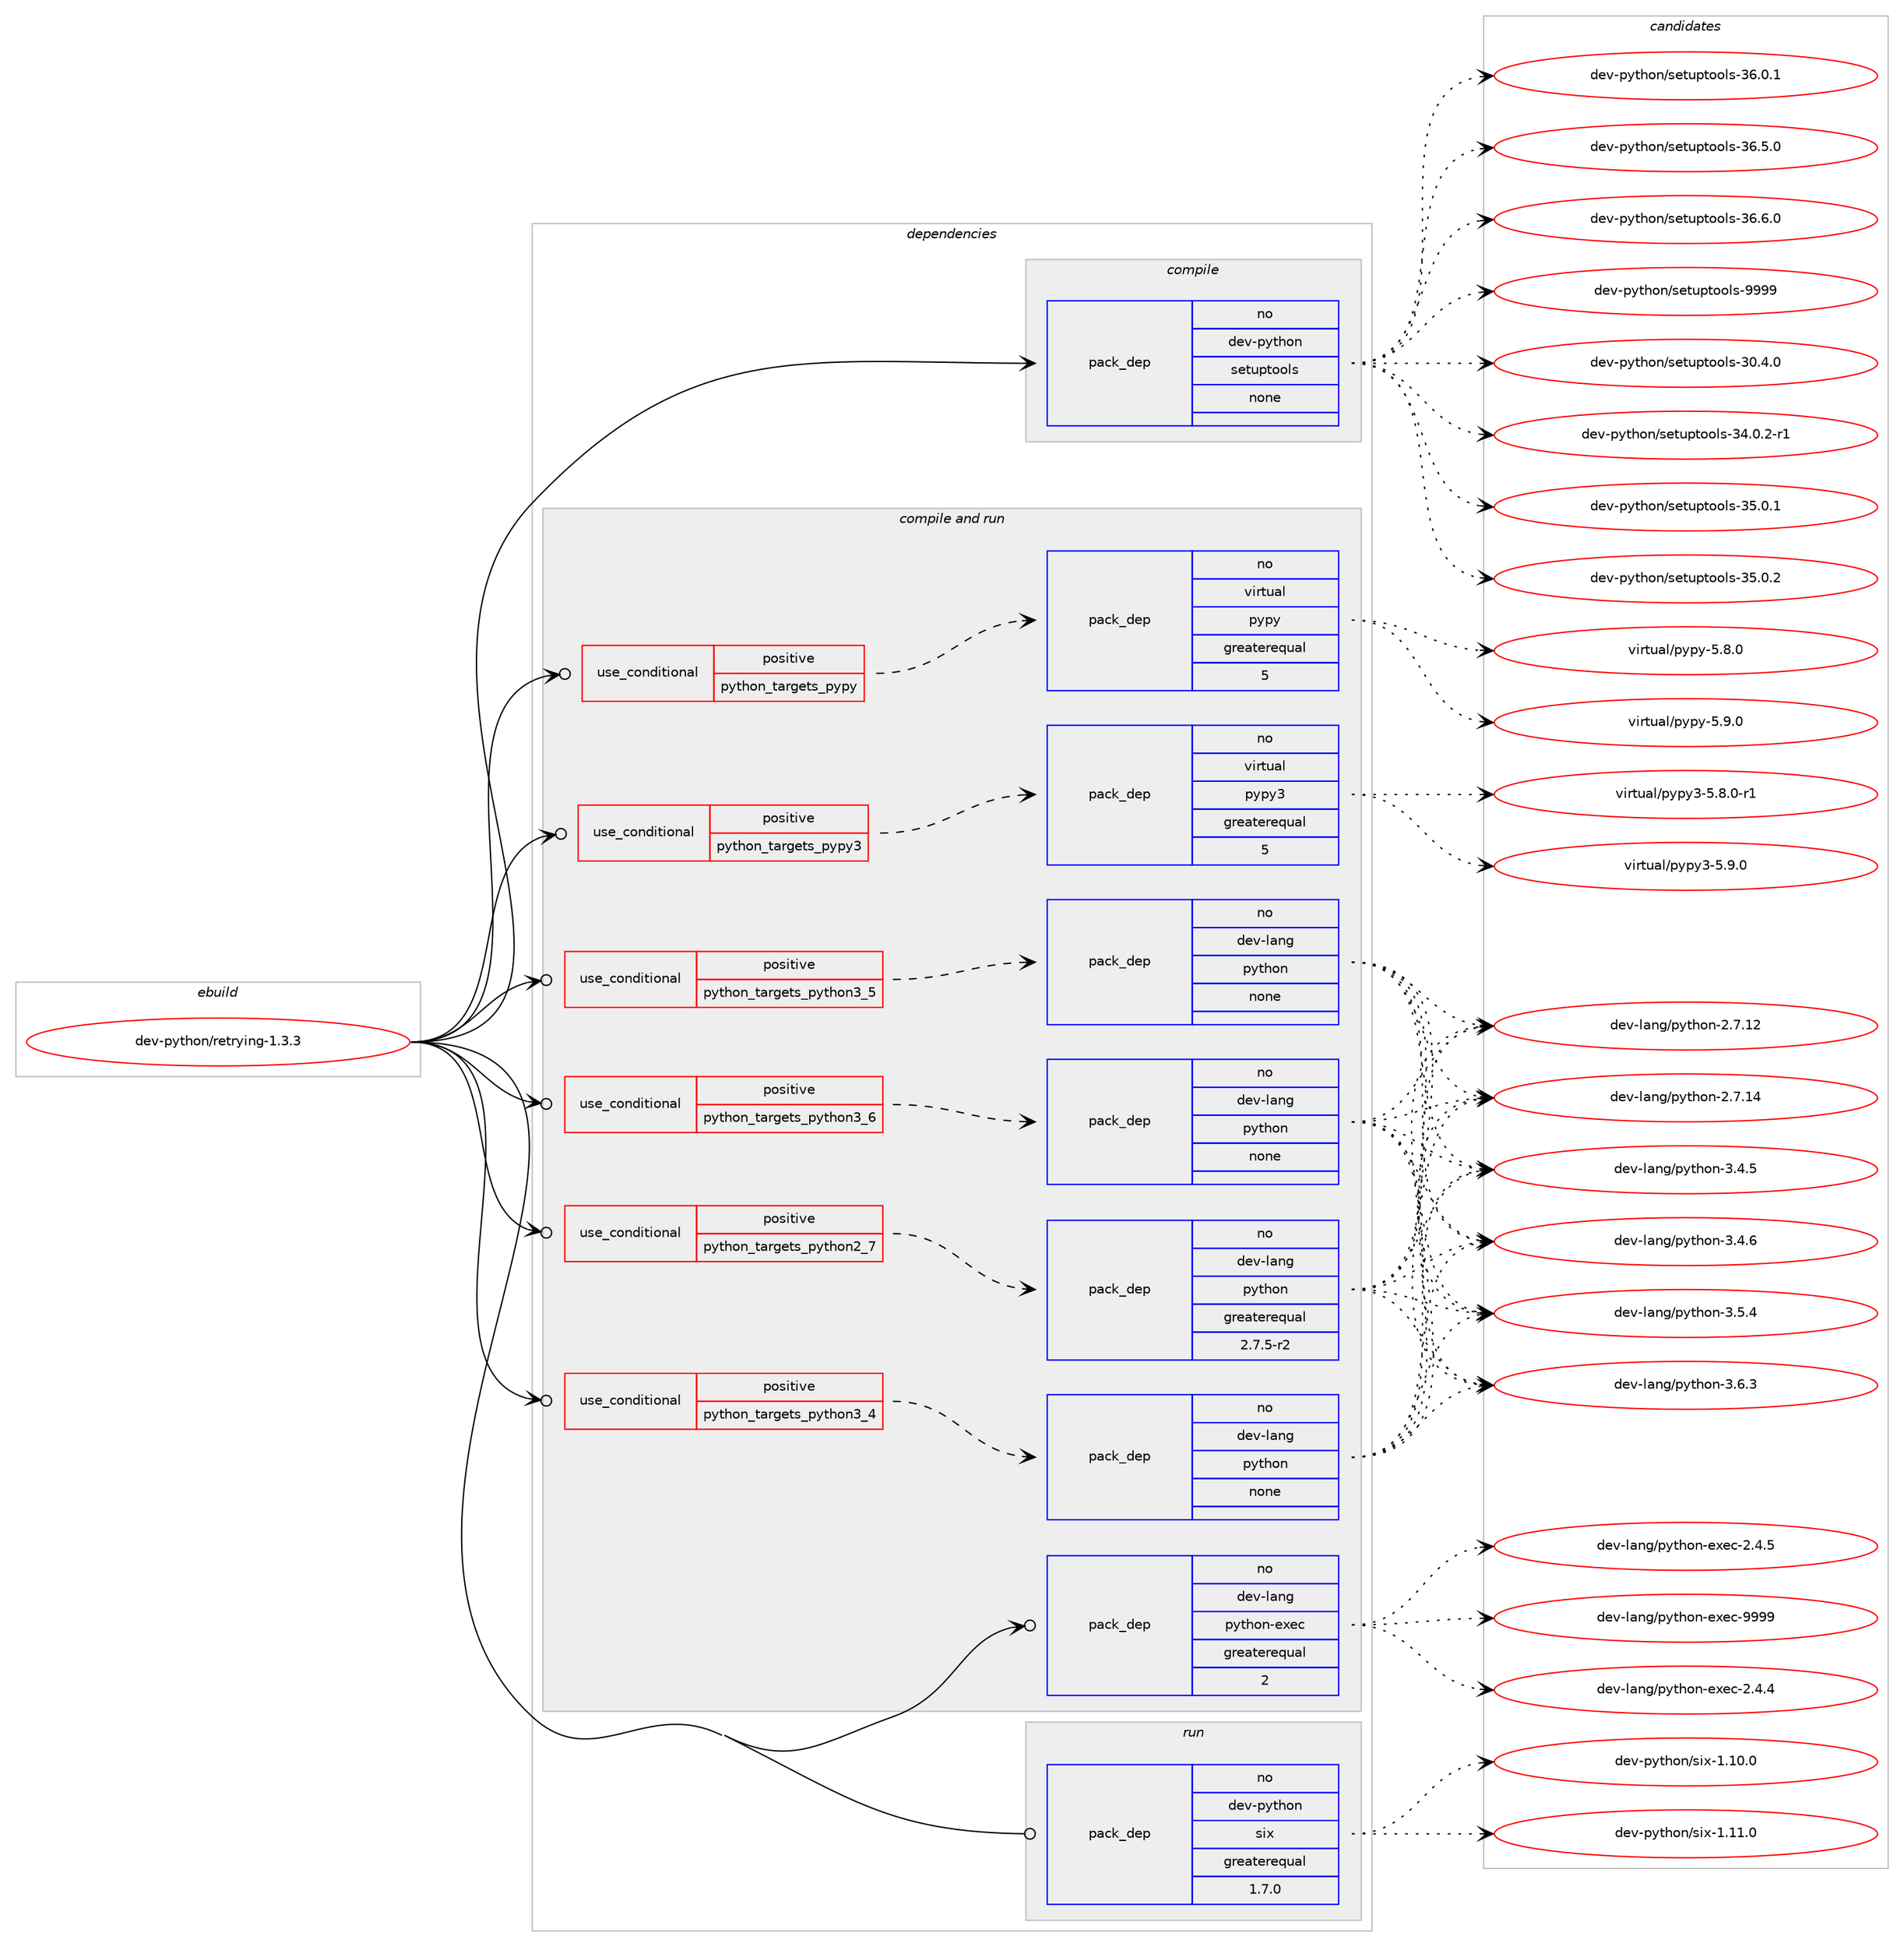 digraph prolog {

# *************
# Graph options
# *************

newrank=true;
concentrate=true;
compound=true;
graph [rankdir=LR,fontname=Helvetica,fontsize=10,ranksep=1.5];#, ranksep=2.5, nodesep=0.2];
edge  [arrowhead=vee];
node  [fontname=Helvetica,fontsize=10];

# **********
# The ebuild
# **********

subgraph cluster_leftcol {
color=gray;
rank=same;
label=<<i>ebuild</i>>;
id [label="dev-python/retrying-1.3.3", color=red, width=4, href="../dev-python/retrying-1.3.3.svg"];
}

# ****************
# The dependencies
# ****************

subgraph cluster_midcol {
color=gray;
label=<<i>dependencies</i>>;
subgraph cluster_compile {
fillcolor="#eeeeee";
style=filled;
label=<<i>compile</i>>;
subgraph pack140593 {
dependency185632 [label=<<TABLE BORDER="0" CELLBORDER="1" CELLSPACING="0" CELLPADDING="4" WIDTH="220"><TR><TD ROWSPAN="6" CELLPADDING="30">pack_dep</TD></TR><TR><TD WIDTH="110">no</TD></TR><TR><TD>dev-python</TD></TR><TR><TD>setuptools</TD></TR><TR><TD>none</TD></TR><TR><TD></TD></TR></TABLE>>, shape=none, color=blue];
}
id:e -> dependency185632:w [weight=20,style="solid",arrowhead="vee"];
}
subgraph cluster_compileandrun {
fillcolor="#eeeeee";
style=filled;
label=<<i>compile and run</i>>;
subgraph cond41085 {
dependency185633 [label=<<TABLE BORDER="0" CELLBORDER="1" CELLSPACING="0" CELLPADDING="4"><TR><TD ROWSPAN="3" CELLPADDING="10">use_conditional</TD></TR><TR><TD>positive</TD></TR><TR><TD>python_targets_pypy</TD></TR></TABLE>>, shape=none, color=red];
subgraph pack140594 {
dependency185634 [label=<<TABLE BORDER="0" CELLBORDER="1" CELLSPACING="0" CELLPADDING="4" WIDTH="220"><TR><TD ROWSPAN="6" CELLPADDING="30">pack_dep</TD></TR><TR><TD WIDTH="110">no</TD></TR><TR><TD>virtual</TD></TR><TR><TD>pypy</TD></TR><TR><TD>greaterequal</TD></TR><TR><TD>5</TD></TR></TABLE>>, shape=none, color=blue];
}
dependency185633:e -> dependency185634:w [weight=20,style="dashed",arrowhead="vee"];
}
id:e -> dependency185633:w [weight=20,style="solid",arrowhead="odotvee"];
subgraph cond41086 {
dependency185635 [label=<<TABLE BORDER="0" CELLBORDER="1" CELLSPACING="0" CELLPADDING="4"><TR><TD ROWSPAN="3" CELLPADDING="10">use_conditional</TD></TR><TR><TD>positive</TD></TR><TR><TD>python_targets_pypy3</TD></TR></TABLE>>, shape=none, color=red];
subgraph pack140595 {
dependency185636 [label=<<TABLE BORDER="0" CELLBORDER="1" CELLSPACING="0" CELLPADDING="4" WIDTH="220"><TR><TD ROWSPAN="6" CELLPADDING="30">pack_dep</TD></TR><TR><TD WIDTH="110">no</TD></TR><TR><TD>virtual</TD></TR><TR><TD>pypy3</TD></TR><TR><TD>greaterequal</TD></TR><TR><TD>5</TD></TR></TABLE>>, shape=none, color=blue];
}
dependency185635:e -> dependency185636:w [weight=20,style="dashed",arrowhead="vee"];
}
id:e -> dependency185635:w [weight=20,style="solid",arrowhead="odotvee"];
subgraph cond41087 {
dependency185637 [label=<<TABLE BORDER="0" CELLBORDER="1" CELLSPACING="0" CELLPADDING="4"><TR><TD ROWSPAN="3" CELLPADDING="10">use_conditional</TD></TR><TR><TD>positive</TD></TR><TR><TD>python_targets_python2_7</TD></TR></TABLE>>, shape=none, color=red];
subgraph pack140596 {
dependency185638 [label=<<TABLE BORDER="0" CELLBORDER="1" CELLSPACING="0" CELLPADDING="4" WIDTH="220"><TR><TD ROWSPAN="6" CELLPADDING="30">pack_dep</TD></TR><TR><TD WIDTH="110">no</TD></TR><TR><TD>dev-lang</TD></TR><TR><TD>python</TD></TR><TR><TD>greaterequal</TD></TR><TR><TD>2.7.5-r2</TD></TR></TABLE>>, shape=none, color=blue];
}
dependency185637:e -> dependency185638:w [weight=20,style="dashed",arrowhead="vee"];
}
id:e -> dependency185637:w [weight=20,style="solid",arrowhead="odotvee"];
subgraph cond41088 {
dependency185639 [label=<<TABLE BORDER="0" CELLBORDER="1" CELLSPACING="0" CELLPADDING="4"><TR><TD ROWSPAN="3" CELLPADDING="10">use_conditional</TD></TR><TR><TD>positive</TD></TR><TR><TD>python_targets_python3_4</TD></TR></TABLE>>, shape=none, color=red];
subgraph pack140597 {
dependency185640 [label=<<TABLE BORDER="0" CELLBORDER="1" CELLSPACING="0" CELLPADDING="4" WIDTH="220"><TR><TD ROWSPAN="6" CELLPADDING="30">pack_dep</TD></TR><TR><TD WIDTH="110">no</TD></TR><TR><TD>dev-lang</TD></TR><TR><TD>python</TD></TR><TR><TD>none</TD></TR><TR><TD></TD></TR></TABLE>>, shape=none, color=blue];
}
dependency185639:e -> dependency185640:w [weight=20,style="dashed",arrowhead="vee"];
}
id:e -> dependency185639:w [weight=20,style="solid",arrowhead="odotvee"];
subgraph cond41089 {
dependency185641 [label=<<TABLE BORDER="0" CELLBORDER="1" CELLSPACING="0" CELLPADDING="4"><TR><TD ROWSPAN="3" CELLPADDING="10">use_conditional</TD></TR><TR><TD>positive</TD></TR><TR><TD>python_targets_python3_5</TD></TR></TABLE>>, shape=none, color=red];
subgraph pack140598 {
dependency185642 [label=<<TABLE BORDER="0" CELLBORDER="1" CELLSPACING="0" CELLPADDING="4" WIDTH="220"><TR><TD ROWSPAN="6" CELLPADDING="30">pack_dep</TD></TR><TR><TD WIDTH="110">no</TD></TR><TR><TD>dev-lang</TD></TR><TR><TD>python</TD></TR><TR><TD>none</TD></TR><TR><TD></TD></TR></TABLE>>, shape=none, color=blue];
}
dependency185641:e -> dependency185642:w [weight=20,style="dashed",arrowhead="vee"];
}
id:e -> dependency185641:w [weight=20,style="solid",arrowhead="odotvee"];
subgraph cond41090 {
dependency185643 [label=<<TABLE BORDER="0" CELLBORDER="1" CELLSPACING="0" CELLPADDING="4"><TR><TD ROWSPAN="3" CELLPADDING="10">use_conditional</TD></TR><TR><TD>positive</TD></TR><TR><TD>python_targets_python3_6</TD></TR></TABLE>>, shape=none, color=red];
subgraph pack140599 {
dependency185644 [label=<<TABLE BORDER="0" CELLBORDER="1" CELLSPACING="0" CELLPADDING="4" WIDTH="220"><TR><TD ROWSPAN="6" CELLPADDING="30">pack_dep</TD></TR><TR><TD WIDTH="110">no</TD></TR><TR><TD>dev-lang</TD></TR><TR><TD>python</TD></TR><TR><TD>none</TD></TR><TR><TD></TD></TR></TABLE>>, shape=none, color=blue];
}
dependency185643:e -> dependency185644:w [weight=20,style="dashed",arrowhead="vee"];
}
id:e -> dependency185643:w [weight=20,style="solid",arrowhead="odotvee"];
subgraph pack140600 {
dependency185645 [label=<<TABLE BORDER="0" CELLBORDER="1" CELLSPACING="0" CELLPADDING="4" WIDTH="220"><TR><TD ROWSPAN="6" CELLPADDING="30">pack_dep</TD></TR><TR><TD WIDTH="110">no</TD></TR><TR><TD>dev-lang</TD></TR><TR><TD>python-exec</TD></TR><TR><TD>greaterequal</TD></TR><TR><TD>2</TD></TR></TABLE>>, shape=none, color=blue];
}
id:e -> dependency185645:w [weight=20,style="solid",arrowhead="odotvee"];
}
subgraph cluster_run {
fillcolor="#eeeeee";
style=filled;
label=<<i>run</i>>;
subgraph pack140601 {
dependency185646 [label=<<TABLE BORDER="0" CELLBORDER="1" CELLSPACING="0" CELLPADDING="4" WIDTH="220"><TR><TD ROWSPAN="6" CELLPADDING="30">pack_dep</TD></TR><TR><TD WIDTH="110">no</TD></TR><TR><TD>dev-python</TD></TR><TR><TD>six</TD></TR><TR><TD>greaterequal</TD></TR><TR><TD>1.7.0</TD></TR></TABLE>>, shape=none, color=blue];
}
id:e -> dependency185646:w [weight=20,style="solid",arrowhead="odot"];
}
}

# **************
# The candidates
# **************

subgraph cluster_choices {
rank=same;
color=gray;
label=<<i>candidates</i>>;

subgraph choice140593 {
color=black;
nodesep=1;
choice100101118451121211161041111104711510111611711211611111110811545514846524648 [label="dev-python/setuptools-30.4.0", color=red, width=4,href="../dev-python/setuptools-30.4.0.svg"];
choice1001011184511212111610411111047115101116117112116111111108115455152464846504511449 [label="dev-python/setuptools-34.0.2-r1", color=red, width=4,href="../dev-python/setuptools-34.0.2-r1.svg"];
choice100101118451121211161041111104711510111611711211611111110811545515346484649 [label="dev-python/setuptools-35.0.1", color=red, width=4,href="../dev-python/setuptools-35.0.1.svg"];
choice100101118451121211161041111104711510111611711211611111110811545515346484650 [label="dev-python/setuptools-35.0.2", color=red, width=4,href="../dev-python/setuptools-35.0.2.svg"];
choice100101118451121211161041111104711510111611711211611111110811545515446484649 [label="dev-python/setuptools-36.0.1", color=red, width=4,href="../dev-python/setuptools-36.0.1.svg"];
choice100101118451121211161041111104711510111611711211611111110811545515446534648 [label="dev-python/setuptools-36.5.0", color=red, width=4,href="../dev-python/setuptools-36.5.0.svg"];
choice100101118451121211161041111104711510111611711211611111110811545515446544648 [label="dev-python/setuptools-36.6.0", color=red, width=4,href="../dev-python/setuptools-36.6.0.svg"];
choice10010111845112121116104111110471151011161171121161111111081154557575757 [label="dev-python/setuptools-9999", color=red, width=4,href="../dev-python/setuptools-9999.svg"];
dependency185632:e -> choice100101118451121211161041111104711510111611711211611111110811545514846524648:w [style=dotted,weight="100"];
dependency185632:e -> choice1001011184511212111610411111047115101116117112116111111108115455152464846504511449:w [style=dotted,weight="100"];
dependency185632:e -> choice100101118451121211161041111104711510111611711211611111110811545515346484649:w [style=dotted,weight="100"];
dependency185632:e -> choice100101118451121211161041111104711510111611711211611111110811545515346484650:w [style=dotted,weight="100"];
dependency185632:e -> choice100101118451121211161041111104711510111611711211611111110811545515446484649:w [style=dotted,weight="100"];
dependency185632:e -> choice100101118451121211161041111104711510111611711211611111110811545515446534648:w [style=dotted,weight="100"];
dependency185632:e -> choice100101118451121211161041111104711510111611711211611111110811545515446544648:w [style=dotted,weight="100"];
dependency185632:e -> choice10010111845112121116104111110471151011161171121161111111081154557575757:w [style=dotted,weight="100"];
}
subgraph choice140594 {
color=black;
nodesep=1;
choice1181051141161179710847112121112121455346564648 [label="virtual/pypy-5.8.0", color=red, width=4,href="../virtual/pypy-5.8.0.svg"];
choice1181051141161179710847112121112121455346574648 [label="virtual/pypy-5.9.0", color=red, width=4,href="../virtual/pypy-5.9.0.svg"];
dependency185634:e -> choice1181051141161179710847112121112121455346564648:w [style=dotted,weight="100"];
dependency185634:e -> choice1181051141161179710847112121112121455346574648:w [style=dotted,weight="100"];
}
subgraph choice140595 {
color=black;
nodesep=1;
choice1181051141161179710847112121112121514553465646484511449 [label="virtual/pypy3-5.8.0-r1", color=red, width=4,href="../virtual/pypy3-5.8.0-r1.svg"];
choice118105114116117971084711212111212151455346574648 [label="virtual/pypy3-5.9.0", color=red, width=4,href="../virtual/pypy3-5.9.0.svg"];
dependency185636:e -> choice1181051141161179710847112121112121514553465646484511449:w [style=dotted,weight="100"];
dependency185636:e -> choice118105114116117971084711212111212151455346574648:w [style=dotted,weight="100"];
}
subgraph choice140596 {
color=black;
nodesep=1;
choice10010111845108971101034711212111610411111045504655464950 [label="dev-lang/python-2.7.12", color=red, width=4,href="../dev-lang/python-2.7.12.svg"];
choice10010111845108971101034711212111610411111045504655464952 [label="dev-lang/python-2.7.14", color=red, width=4,href="../dev-lang/python-2.7.14.svg"];
choice100101118451089711010347112121116104111110455146524653 [label="dev-lang/python-3.4.5", color=red, width=4,href="../dev-lang/python-3.4.5.svg"];
choice100101118451089711010347112121116104111110455146524654 [label="dev-lang/python-3.4.6", color=red, width=4,href="../dev-lang/python-3.4.6.svg"];
choice100101118451089711010347112121116104111110455146534652 [label="dev-lang/python-3.5.4", color=red, width=4,href="../dev-lang/python-3.5.4.svg"];
choice100101118451089711010347112121116104111110455146544651 [label="dev-lang/python-3.6.3", color=red, width=4,href="../dev-lang/python-3.6.3.svg"];
dependency185638:e -> choice10010111845108971101034711212111610411111045504655464950:w [style=dotted,weight="100"];
dependency185638:e -> choice10010111845108971101034711212111610411111045504655464952:w [style=dotted,weight="100"];
dependency185638:e -> choice100101118451089711010347112121116104111110455146524653:w [style=dotted,weight="100"];
dependency185638:e -> choice100101118451089711010347112121116104111110455146524654:w [style=dotted,weight="100"];
dependency185638:e -> choice100101118451089711010347112121116104111110455146534652:w [style=dotted,weight="100"];
dependency185638:e -> choice100101118451089711010347112121116104111110455146544651:w [style=dotted,weight="100"];
}
subgraph choice140597 {
color=black;
nodesep=1;
choice10010111845108971101034711212111610411111045504655464950 [label="dev-lang/python-2.7.12", color=red, width=4,href="../dev-lang/python-2.7.12.svg"];
choice10010111845108971101034711212111610411111045504655464952 [label="dev-lang/python-2.7.14", color=red, width=4,href="../dev-lang/python-2.7.14.svg"];
choice100101118451089711010347112121116104111110455146524653 [label="dev-lang/python-3.4.5", color=red, width=4,href="../dev-lang/python-3.4.5.svg"];
choice100101118451089711010347112121116104111110455146524654 [label="dev-lang/python-3.4.6", color=red, width=4,href="../dev-lang/python-3.4.6.svg"];
choice100101118451089711010347112121116104111110455146534652 [label="dev-lang/python-3.5.4", color=red, width=4,href="../dev-lang/python-3.5.4.svg"];
choice100101118451089711010347112121116104111110455146544651 [label="dev-lang/python-3.6.3", color=red, width=4,href="../dev-lang/python-3.6.3.svg"];
dependency185640:e -> choice10010111845108971101034711212111610411111045504655464950:w [style=dotted,weight="100"];
dependency185640:e -> choice10010111845108971101034711212111610411111045504655464952:w [style=dotted,weight="100"];
dependency185640:e -> choice100101118451089711010347112121116104111110455146524653:w [style=dotted,weight="100"];
dependency185640:e -> choice100101118451089711010347112121116104111110455146524654:w [style=dotted,weight="100"];
dependency185640:e -> choice100101118451089711010347112121116104111110455146534652:w [style=dotted,weight="100"];
dependency185640:e -> choice100101118451089711010347112121116104111110455146544651:w [style=dotted,weight="100"];
}
subgraph choice140598 {
color=black;
nodesep=1;
choice10010111845108971101034711212111610411111045504655464950 [label="dev-lang/python-2.7.12", color=red, width=4,href="../dev-lang/python-2.7.12.svg"];
choice10010111845108971101034711212111610411111045504655464952 [label="dev-lang/python-2.7.14", color=red, width=4,href="../dev-lang/python-2.7.14.svg"];
choice100101118451089711010347112121116104111110455146524653 [label="dev-lang/python-3.4.5", color=red, width=4,href="../dev-lang/python-3.4.5.svg"];
choice100101118451089711010347112121116104111110455146524654 [label="dev-lang/python-3.4.6", color=red, width=4,href="../dev-lang/python-3.4.6.svg"];
choice100101118451089711010347112121116104111110455146534652 [label="dev-lang/python-3.5.4", color=red, width=4,href="../dev-lang/python-3.5.4.svg"];
choice100101118451089711010347112121116104111110455146544651 [label="dev-lang/python-3.6.3", color=red, width=4,href="../dev-lang/python-3.6.3.svg"];
dependency185642:e -> choice10010111845108971101034711212111610411111045504655464950:w [style=dotted,weight="100"];
dependency185642:e -> choice10010111845108971101034711212111610411111045504655464952:w [style=dotted,weight="100"];
dependency185642:e -> choice100101118451089711010347112121116104111110455146524653:w [style=dotted,weight="100"];
dependency185642:e -> choice100101118451089711010347112121116104111110455146524654:w [style=dotted,weight="100"];
dependency185642:e -> choice100101118451089711010347112121116104111110455146534652:w [style=dotted,weight="100"];
dependency185642:e -> choice100101118451089711010347112121116104111110455146544651:w [style=dotted,weight="100"];
}
subgraph choice140599 {
color=black;
nodesep=1;
choice10010111845108971101034711212111610411111045504655464950 [label="dev-lang/python-2.7.12", color=red, width=4,href="../dev-lang/python-2.7.12.svg"];
choice10010111845108971101034711212111610411111045504655464952 [label="dev-lang/python-2.7.14", color=red, width=4,href="../dev-lang/python-2.7.14.svg"];
choice100101118451089711010347112121116104111110455146524653 [label="dev-lang/python-3.4.5", color=red, width=4,href="../dev-lang/python-3.4.5.svg"];
choice100101118451089711010347112121116104111110455146524654 [label="dev-lang/python-3.4.6", color=red, width=4,href="../dev-lang/python-3.4.6.svg"];
choice100101118451089711010347112121116104111110455146534652 [label="dev-lang/python-3.5.4", color=red, width=4,href="../dev-lang/python-3.5.4.svg"];
choice100101118451089711010347112121116104111110455146544651 [label="dev-lang/python-3.6.3", color=red, width=4,href="../dev-lang/python-3.6.3.svg"];
dependency185644:e -> choice10010111845108971101034711212111610411111045504655464950:w [style=dotted,weight="100"];
dependency185644:e -> choice10010111845108971101034711212111610411111045504655464952:w [style=dotted,weight="100"];
dependency185644:e -> choice100101118451089711010347112121116104111110455146524653:w [style=dotted,weight="100"];
dependency185644:e -> choice100101118451089711010347112121116104111110455146524654:w [style=dotted,weight="100"];
dependency185644:e -> choice100101118451089711010347112121116104111110455146534652:w [style=dotted,weight="100"];
dependency185644:e -> choice100101118451089711010347112121116104111110455146544651:w [style=dotted,weight="100"];
}
subgraph choice140600 {
color=black;
nodesep=1;
choice1001011184510897110103471121211161041111104510112010199455046524652 [label="dev-lang/python-exec-2.4.4", color=red, width=4,href="../dev-lang/python-exec-2.4.4.svg"];
choice1001011184510897110103471121211161041111104510112010199455046524653 [label="dev-lang/python-exec-2.4.5", color=red, width=4,href="../dev-lang/python-exec-2.4.5.svg"];
choice10010111845108971101034711212111610411111045101120101994557575757 [label="dev-lang/python-exec-9999", color=red, width=4,href="../dev-lang/python-exec-9999.svg"];
dependency185645:e -> choice1001011184510897110103471121211161041111104510112010199455046524652:w [style=dotted,weight="100"];
dependency185645:e -> choice1001011184510897110103471121211161041111104510112010199455046524653:w [style=dotted,weight="100"];
dependency185645:e -> choice10010111845108971101034711212111610411111045101120101994557575757:w [style=dotted,weight="100"];
}
subgraph choice140601 {
color=black;
nodesep=1;
choice100101118451121211161041111104711510512045494649484648 [label="dev-python/six-1.10.0", color=red, width=4,href="../dev-python/six-1.10.0.svg"];
choice100101118451121211161041111104711510512045494649494648 [label="dev-python/six-1.11.0", color=red, width=4,href="../dev-python/six-1.11.0.svg"];
dependency185646:e -> choice100101118451121211161041111104711510512045494649484648:w [style=dotted,weight="100"];
dependency185646:e -> choice100101118451121211161041111104711510512045494649494648:w [style=dotted,weight="100"];
}
}

}

